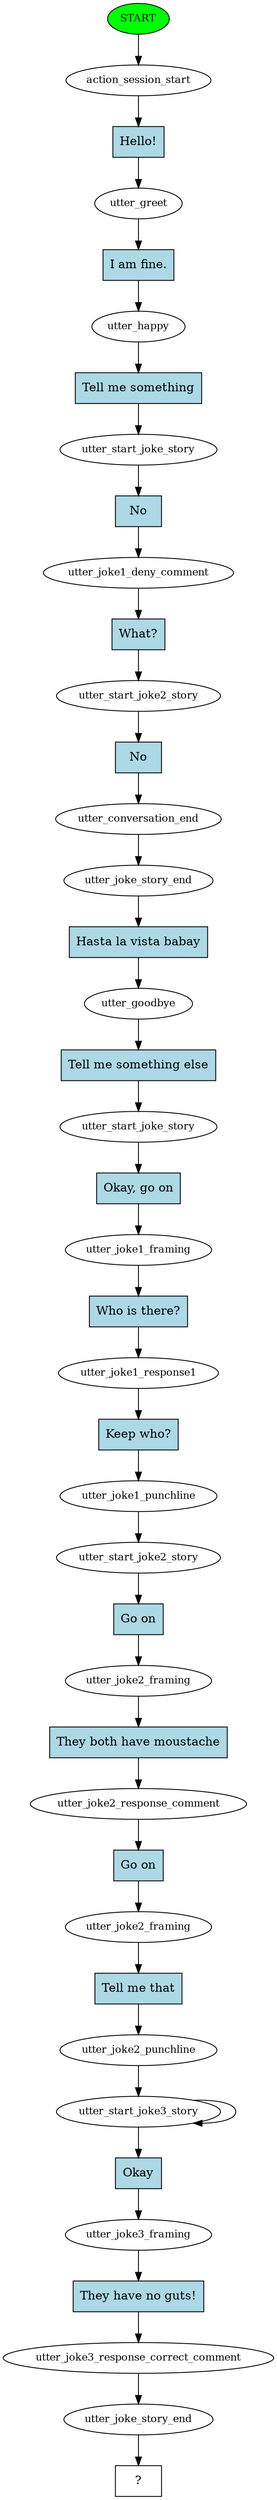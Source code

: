 digraph  {
0 [class="start active", fillcolor=green, fontsize=12, label=START, style=filled];
1 [class=active, fontsize=12, label=action_session_start];
2 [class=active, fontsize=12, label=utter_greet];
3 [class=active, fontsize=12, label=utter_happy];
4 [class=active, fontsize=12, label=utter_start_joke_story];
5 [class=active, fontsize=12, label=utter_joke1_deny_comment];
6 [class=active, fontsize=12, label=utter_start_joke2_story];
7 [class=active, fontsize=12, label=utter_conversation_end];
8 [class=active, fontsize=12, label=utter_joke_story_end];
9 [class=active, fontsize=12, label=utter_goodbye];
10 [class=active, fontsize=12, label=utter_start_joke_story];
11 [class=active, fontsize=12, label=utter_joke1_framing];
12 [class=active, fontsize=12, label=utter_joke1_response1];
13 [class=active, fontsize=12, label=utter_joke1_punchline];
14 [class=active, fontsize=12, label=utter_start_joke2_story];
15 [class=active, fontsize=12, label=utter_joke2_framing];
16 [class=active, fontsize=12, label=utter_joke2_response_comment];
17 [class=active, fontsize=12, label=utter_joke2_framing];
18 [class=active, fontsize=12, label=utter_joke2_punchline];
19 [class=active, fontsize=12, label=utter_start_joke3_story];
21 [class=active, fontsize=12, label=utter_joke3_framing];
22 [class=active, fontsize=12, label=utter_joke3_response_correct_comment];
23 [class=active, fontsize=12, label=utter_joke_story_end];
24 [class="intent dashed active", label="  ?  ", shape=rect];
25 [class="intent active", fillcolor=lightblue, label="Hello!", shape=rect, style=filled];
26 [class="intent active", fillcolor=lightblue, label="I am fine.", shape=rect, style=filled];
27 [class="intent active", fillcolor=lightblue, label="Tell me something", shape=rect, style=filled];
28 [class="intent active", fillcolor=lightblue, label=No, shape=rect, style=filled];
29 [class="intent active", fillcolor=lightblue, label="What?", shape=rect, style=filled];
30 [class="intent active", fillcolor=lightblue, label=No, shape=rect, style=filled];
31 [class="intent active", fillcolor=lightblue, label="Hasta la vista babay", shape=rect, style=filled];
32 [class="intent active", fillcolor=lightblue, label="Tell me something else", shape=rect, style=filled];
33 [class="intent active", fillcolor=lightblue, label="Okay, go on", shape=rect, style=filled];
34 [class="intent active", fillcolor=lightblue, label="Who is there?", shape=rect, style=filled];
35 [class="intent active", fillcolor=lightblue, label="Keep who?", shape=rect, style=filled];
36 [class="intent active", fillcolor=lightblue, label="Go on", shape=rect, style=filled];
37 [class="intent active", fillcolor=lightblue, label="They both have moustache", shape=rect, style=filled];
38 [class="intent active", fillcolor=lightblue, label="Go on", shape=rect, style=filled];
39 [class="intent active", fillcolor=lightblue, label="Tell me that", shape=rect, style=filled];
40 [class="intent active", fillcolor=lightblue, label=Okay, shape=rect, style=filled];
41 [class="intent active", fillcolor=lightblue, label="They have no guts!", shape=rect, style=filled];
0 -> 1  [class=active, key=NONE, label=""];
1 -> 25  [class=active, key=0];
2 -> 26  [class=active, key=0];
3 -> 27  [class=active, key=0];
4 -> 28  [class=active, key=0];
5 -> 29  [class=active, key=0];
6 -> 30  [class=active, key=0];
7 -> 8  [class=active, key=NONE, label=""];
8 -> 31  [class=active, key=0];
9 -> 32  [class=active, key=0];
10 -> 33  [class=active, key=0];
11 -> 34  [class=active, key=0];
12 -> 35  [class=active, key=0];
13 -> 14  [class=active, key=NONE, label=""];
14 -> 36  [class=active, key=0];
15 -> 37  [class=active, key=0];
16 -> 38  [class=active, key=0];
17 -> 39  [class=active, key=0];
18 -> 19  [class=active, key=NONE, label=""];
19 -> 19  [class=active, key=NONE, label=""];
19 -> 40  [class=active, key=0];
21 -> 41  [class=active, key=0];
22 -> 23  [class=active, key=NONE, label=""];
23 -> 24  [class=active, key=NONE, label=""];
25 -> 2  [class=active, key=0];
26 -> 3  [class=active, key=0];
27 -> 4  [class=active, key=0];
28 -> 5  [class=active, key=0];
29 -> 6  [class=active, key=0];
30 -> 7  [class=active, key=0];
31 -> 9  [class=active, key=0];
32 -> 10  [class=active, key=0];
33 -> 11  [class=active, key=0];
34 -> 12  [class=active, key=0];
35 -> 13  [class=active, key=0];
36 -> 15  [class=active, key=0];
37 -> 16  [class=active, key=0];
38 -> 17  [class=active, key=0];
39 -> 18  [class=active, key=0];
40 -> 21  [class=active, key=0];
41 -> 22  [class=active, key=0];
}
